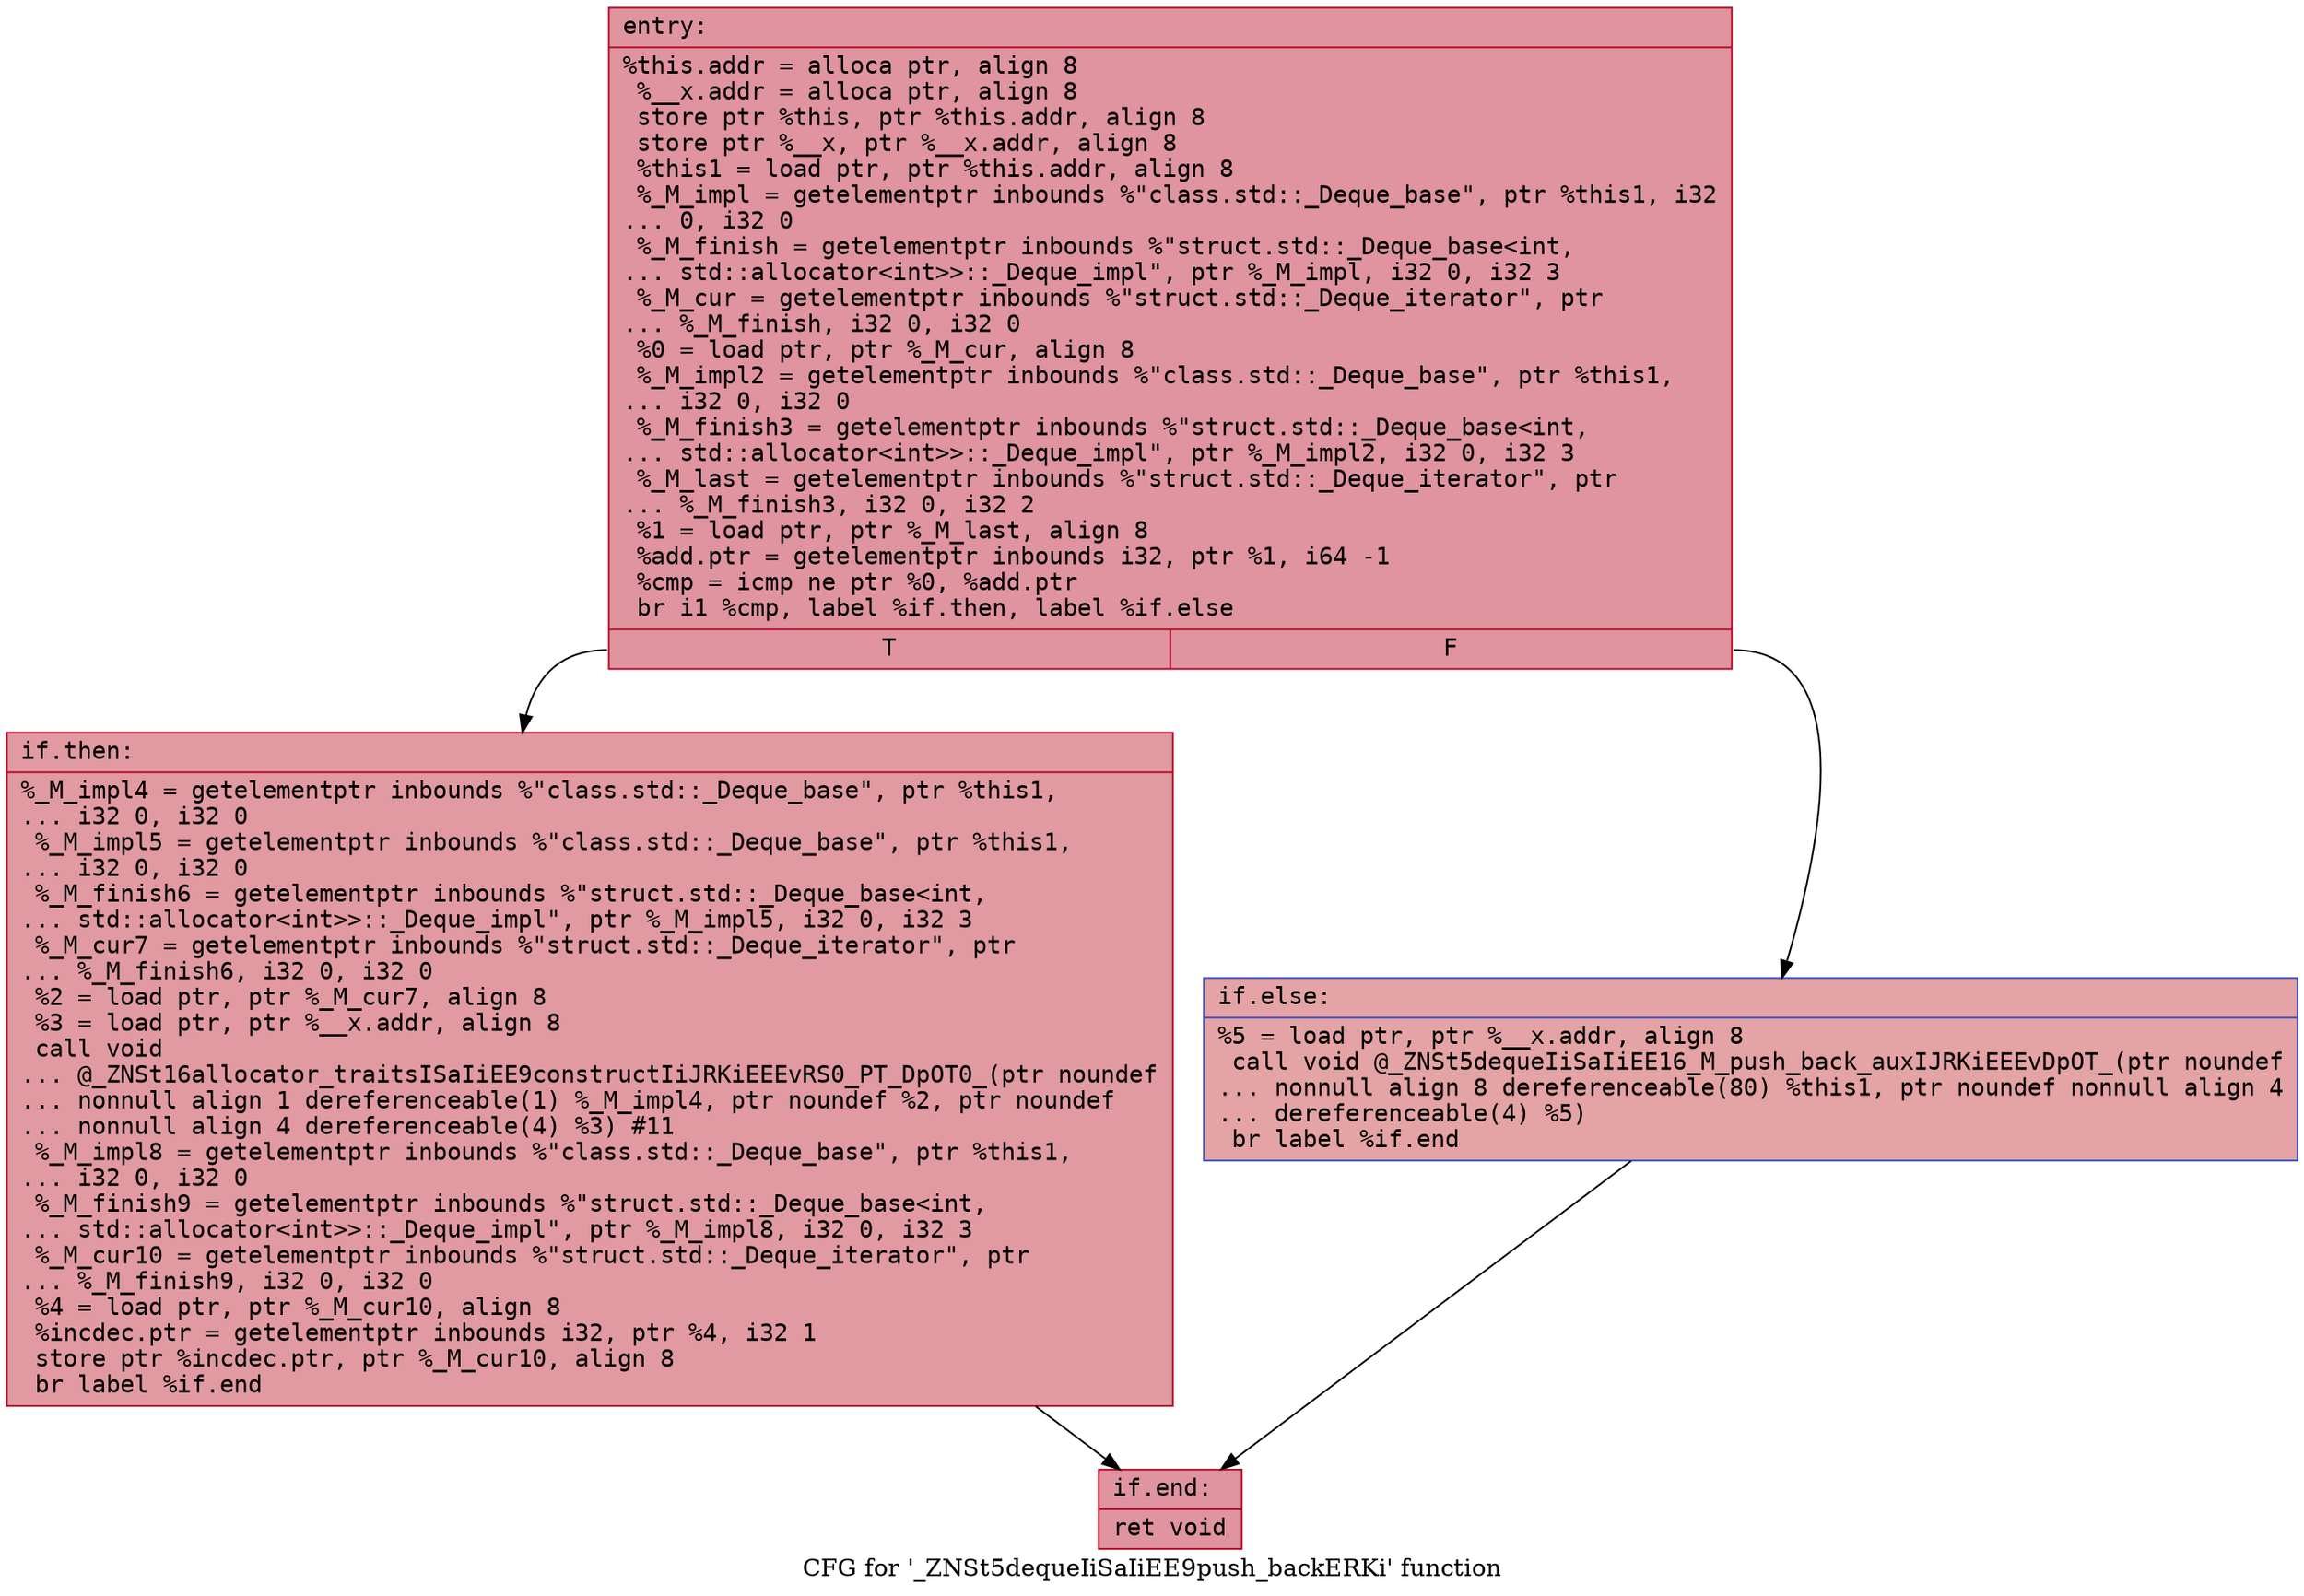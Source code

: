 digraph "CFG for '_ZNSt5dequeIiSaIiEE9push_backERKi' function" {
	label="CFG for '_ZNSt5dequeIiSaIiEE9push_backERKi' function";

	Node0x56461947dff0 [shape=record,color="#b70d28ff", style=filled, fillcolor="#b70d2870" fontname="Courier",label="{entry:\l|  %this.addr = alloca ptr, align 8\l  %__x.addr = alloca ptr, align 8\l  store ptr %this, ptr %this.addr, align 8\l  store ptr %__x, ptr %__x.addr, align 8\l  %this1 = load ptr, ptr %this.addr, align 8\l  %_M_impl = getelementptr inbounds %\"class.std::_Deque_base\", ptr %this1, i32\l... 0, i32 0\l  %_M_finish = getelementptr inbounds %\"struct.std::_Deque_base\<int,\l... std::allocator\<int\>\>::_Deque_impl\", ptr %_M_impl, i32 0, i32 3\l  %_M_cur = getelementptr inbounds %\"struct.std::_Deque_iterator\", ptr\l... %_M_finish, i32 0, i32 0\l  %0 = load ptr, ptr %_M_cur, align 8\l  %_M_impl2 = getelementptr inbounds %\"class.std::_Deque_base\", ptr %this1,\l... i32 0, i32 0\l  %_M_finish3 = getelementptr inbounds %\"struct.std::_Deque_base\<int,\l... std::allocator\<int\>\>::_Deque_impl\", ptr %_M_impl2, i32 0, i32 3\l  %_M_last = getelementptr inbounds %\"struct.std::_Deque_iterator\", ptr\l... %_M_finish3, i32 0, i32 2\l  %1 = load ptr, ptr %_M_last, align 8\l  %add.ptr = getelementptr inbounds i32, ptr %1, i64 -1\l  %cmp = icmp ne ptr %0, %add.ptr\l  br i1 %cmp, label %if.then, label %if.else\l|{<s0>T|<s1>F}}"];
	Node0x56461947dff0:s0 -> Node0x56461947ec00[tooltip="entry -> if.then\nProbability 62.50%" ];
	Node0x56461947dff0:s1 -> Node0x56461947ec70[tooltip="entry -> if.else\nProbability 37.50%" ];
	Node0x56461947ec00 [shape=record,color="#b70d28ff", style=filled, fillcolor="#bb1b2c70" fontname="Courier",label="{if.then:\l|  %_M_impl4 = getelementptr inbounds %\"class.std::_Deque_base\", ptr %this1,\l... i32 0, i32 0\l  %_M_impl5 = getelementptr inbounds %\"class.std::_Deque_base\", ptr %this1,\l... i32 0, i32 0\l  %_M_finish6 = getelementptr inbounds %\"struct.std::_Deque_base\<int,\l... std::allocator\<int\>\>::_Deque_impl\", ptr %_M_impl5, i32 0, i32 3\l  %_M_cur7 = getelementptr inbounds %\"struct.std::_Deque_iterator\", ptr\l... %_M_finish6, i32 0, i32 0\l  %2 = load ptr, ptr %_M_cur7, align 8\l  %3 = load ptr, ptr %__x.addr, align 8\l  call void\l... @_ZNSt16allocator_traitsISaIiEE9constructIiJRKiEEEvRS0_PT_DpOT0_(ptr noundef\l... nonnull align 1 dereferenceable(1) %_M_impl4, ptr noundef %2, ptr noundef\l... nonnull align 4 dereferenceable(4) %3) #11\l  %_M_impl8 = getelementptr inbounds %\"class.std::_Deque_base\", ptr %this1,\l... i32 0, i32 0\l  %_M_finish9 = getelementptr inbounds %\"struct.std::_Deque_base\<int,\l... std::allocator\<int\>\>::_Deque_impl\", ptr %_M_impl8, i32 0, i32 3\l  %_M_cur10 = getelementptr inbounds %\"struct.std::_Deque_iterator\", ptr\l... %_M_finish9, i32 0, i32 0\l  %4 = load ptr, ptr %_M_cur10, align 8\l  %incdec.ptr = getelementptr inbounds i32, ptr %4, i32 1\l  store ptr %incdec.ptr, ptr %_M_cur10, align 8\l  br label %if.end\l}"];
	Node0x56461947ec00 -> Node0x56461947f240[tooltip="if.then -> if.end\nProbability 100.00%" ];
	Node0x56461947ec70 [shape=record,color="#3d50c3ff", style=filled, fillcolor="#c32e3170" fontname="Courier",label="{if.else:\l|  %5 = load ptr, ptr %__x.addr, align 8\l  call void @_ZNSt5dequeIiSaIiEE16_M_push_back_auxIJRKiEEEvDpOT_(ptr noundef\l... nonnull align 8 dereferenceable(80) %this1, ptr noundef nonnull align 4\l... dereferenceable(4) %5)\l  br label %if.end\l}"];
	Node0x56461947ec70 -> Node0x56461947f240[tooltip="if.else -> if.end\nProbability 100.00%" ];
	Node0x56461947f240 [shape=record,color="#b70d28ff", style=filled, fillcolor="#b70d2870" fontname="Courier",label="{if.end:\l|  ret void\l}"];
}
